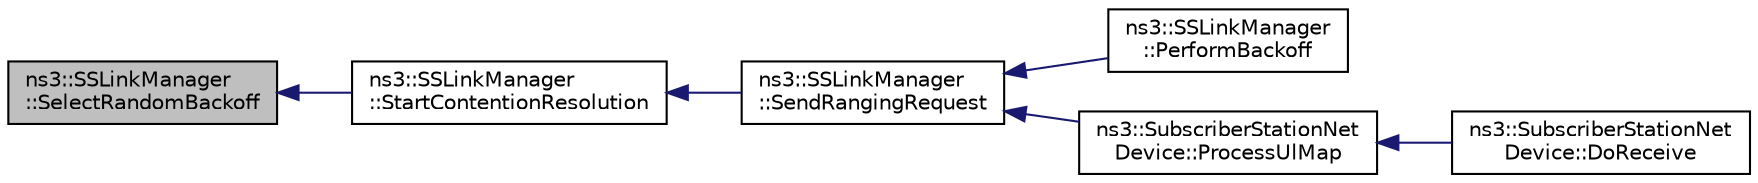 digraph "ns3::SSLinkManager::SelectRandomBackoff"
{
  edge [fontname="Helvetica",fontsize="10",labelfontname="Helvetica",labelfontsize="10"];
  node [fontname="Helvetica",fontsize="10",shape=record];
  rankdir="LR";
  Node1 [label="ns3::SSLinkManager\l::SelectRandomBackoff",height=0.2,width=0.4,color="black", fillcolor="grey75", style="filled", fontcolor="black"];
  Node1 -> Node2 [dir="back",color="midnightblue",fontsize="10",style="solid"];
  Node2 [label="ns3::SSLinkManager\l::StartContentionResolution",height=0.2,width=0.4,color="black", fillcolor="white", style="filled",URL="$d4/d41/classns3_1_1SSLinkManager.html#a66aa8588d143de2568b1eebc46df4ad6",tooltip="Start contention resolution. "];
  Node2 -> Node3 [dir="back",color="midnightblue",fontsize="10",style="solid"];
  Node3 [label="ns3::SSLinkManager\l::SendRangingRequest",height=0.2,width=0.4,color="black", fillcolor="white", style="filled",URL="$d4/d41/classns3_1_1SSLinkManager.html#a588462b7fadd024760b556fc5e951d2c"];
  Node3 -> Node4 [dir="back",color="midnightblue",fontsize="10",style="solid"];
  Node4 [label="ns3::SSLinkManager\l::PerformBackoff",height=0.2,width=0.4,color="black", fillcolor="white", style="filled",URL="$d4/d41/classns3_1_1SSLinkManager.html#a3ed2a11a1e485c1d836cc6e6fe8a10b2",tooltip="Perfrom backoff. "];
  Node3 -> Node5 [dir="back",color="midnightblue",fontsize="10",style="solid"];
  Node5 [label="ns3::SubscriberStationNet\lDevice::ProcessUlMap",height=0.2,width=0.4,color="black", fillcolor="white", style="filled",URL="$d4/de5/classns3_1_1SubscriberStationNetDevice.html#adde622bba63e7642c23839812c95e391"];
  Node5 -> Node6 [dir="back",color="midnightblue",fontsize="10",style="solid"];
  Node6 [label="ns3::SubscriberStationNet\lDevice::DoReceive",height=0.2,width=0.4,color="black", fillcolor="white", style="filled",URL="$d4/de5/classns3_1_1SubscriberStationNetDevice.html#a2cdd421837891adea005eb7cde668a1f"];
}
